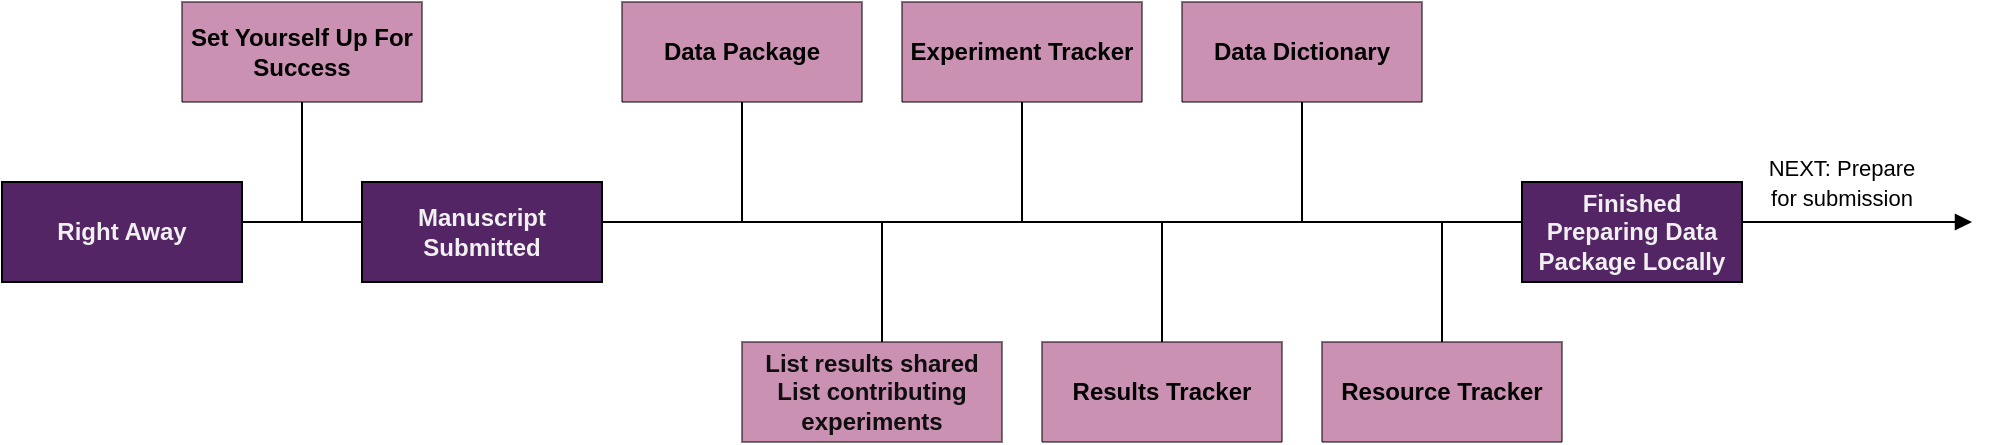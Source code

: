 <mxfile>
    <diagram id="kfqbYSQvsbw34wrSjgwR" name="Page-1">
        <mxGraphModel dx="1185" dy="787" grid="1" gridSize="10" guides="1" tooltips="1" connect="1" arrows="1" fold="1" page="1" pageScale="1" pageWidth="850" pageHeight="1100" math="0" shadow="0">
            <root>
                <mxCell id="0"/>
                <mxCell id="1" parent="0"/>
                <UserObject label="&lt;font style=&quot;font-size: 11px;&quot;&gt;NEXT: Prepare for submission&lt;/font&gt;" link="../../../submit/#placeholder" id="69">
                    <mxCell style="rounded=0;whiteSpace=wrap;html=1;strokeColor=none;" vertex="1" parent="1">
                        <mxGeometry x="880" y="360" width="80" height="40" as="geometry"/>
                    </mxCell>
                </UserObject>
                <mxCell id="2" value="" style="endArrow=block;html=1;rounded=0;endFill=1;" parent="1" edge="1">
                    <mxGeometry width="50" height="50" relative="1" as="geometry">
                        <mxPoint x="10" y="400" as="sourcePoint"/>
                        <mxPoint x="985" y="400" as="targetPoint"/>
                    </mxGeometry>
                </mxCell>
                <UserObject label="Manuscript &lt;br&gt;Submitted" link="#what-to-do-when-your-manuscript-is-finalized" id="4">
                    <mxCell style="rounded=0;whiteSpace=wrap;html=1;fillColor=#532565;fontColor=#F0F0F0;fontStyle=1;glass=0;shadow=0;" parent="1" vertex="1">
                        <mxGeometry x="180" y="380" width="120" height="50" as="geometry"/>
                    </mxCell>
                </UserObject>
                <mxCell id="5" value="Finished Preparing Data Package Locally" style="rounded=0;whiteSpace=wrap;html=1;fillColor=#532565;fontColor=#F0F0F0;fontStyle=1;glass=0;" parent="1" vertex="1">
                    <mxGeometry x="760" y="380" width="110" height="50" as="geometry"/>
                </mxCell>
                <UserObject label="List results shared&lt;br&gt;List contributing experiments" link="#make-a-list-of-results-shared-and-contributing-experiments" id="10">
                    <mxCell style="rounded=0;whiteSpace=wrap;html=1;fillColor=#982568;fontColor=#0F0F0F;fontStyle=1;opacity=50;" parent="1" vertex="1">
                        <mxGeometry x="370" y="460" width="130" height="50" as="geometry"/>
                    </mxCell>
                </UserObject>
                <mxCell id="24" value="" style="endArrow=none;html=1;fontColor=#0F0F0F;rounded=0;" parent="1" edge="1">
                    <mxGeometry width="50" height="50" relative="1" as="geometry">
                        <mxPoint x="370" y="400" as="sourcePoint"/>
                        <mxPoint x="370" y="340" as="targetPoint"/>
                    </mxGeometry>
                </mxCell>
                <mxCell id="25" value="" style="endArrow=none;html=1;fontColor=#0F0F0F;rounded=0;" parent="1" edge="1">
                    <mxGeometry width="50" height="50" relative="1" as="geometry">
                        <mxPoint x="510" y="400" as="sourcePoint"/>
                        <mxPoint x="510" y="340" as="targetPoint"/>
                    </mxGeometry>
                </mxCell>
                <mxCell id="26" value="" style="endArrow=none;html=1;fontColor=#0F0F0F;rounded=0;" parent="1" edge="1">
                    <mxGeometry width="50" height="50" relative="1" as="geometry">
                        <mxPoint x="650" y="400" as="sourcePoint"/>
                        <mxPoint x="650" y="340" as="targetPoint"/>
                    </mxGeometry>
                </mxCell>
                <mxCell id="28" value="" style="endArrow=none;html=1;fontColor=#0F0F0F;rounded=0;" parent="1" edge="1">
                    <mxGeometry width="50" height="50" relative="1" as="geometry">
                        <mxPoint x="440" y="400" as="sourcePoint"/>
                        <mxPoint x="440" y="460" as="targetPoint"/>
                    </mxGeometry>
                </mxCell>
                <mxCell id="31" value="" style="endArrow=none;html=1;fontColor=#0F0F0F;rounded=0;" parent="1" edge="1">
                    <mxGeometry width="50" height="50" relative="1" as="geometry">
                        <mxPoint x="580" y="400" as="sourcePoint"/>
                        <mxPoint x="580" y="460" as="targetPoint"/>
                    </mxGeometry>
                </mxCell>
                <mxCell id="34" value="" style="endArrow=none;html=1;fontColor=#0F0F0F;rounded=0;" parent="1" edge="1">
                    <mxGeometry width="50" height="50" relative="1" as="geometry">
                        <mxPoint x="720" y="400" as="sourcePoint"/>
                        <mxPoint x="720" y="460" as="targetPoint"/>
                    </mxGeometry>
                </mxCell>
                <UserObject label="&lt;b&gt;Experiment Tracker&lt;/b&gt;" link="#start-your-experiment-tracker" id="41">
                    <mxCell style="swimlane;fontStyle=0;childLayout=stackLayout;horizontal=1;startSize=50;horizontalStack=0;resizeParent=1;resizeParentMax=0;resizeLast=0;collapsible=1;marginBottom=0;whiteSpace=wrap;html=1;rounded=0;shadow=0;glass=0;fillColor=#982568;gradientColor=none;gradientDirection=radial;opacity=50;" parent="1" vertex="1" collapsed="1">
                        <mxGeometry x="450" y="290" width="120" height="50" as="geometry">
                            <mxRectangle x="450" y="290" width="120" height="110" as="alternateBounds"/>
                        </mxGeometry>
                    </mxCell>
                </UserObject>
                <mxCell id="42" value="Document contributing experiments" style="text;strokeColor=default;fillColor=#FFFFFF;align=center;verticalAlign=middle;spacingLeft=4;spacingRight=4;overflow=hidden;points=[[0,0.5],[1,0.5]];portConstraint=eastwest;rotatable=0;whiteSpace=wrap;html=1;rounded=0;shadow=0;glass=0;" parent="41" vertex="1">
                    <mxGeometry y="50" width="120" height="60" as="geometry"/>
                </mxCell>
                <UserObject label="&lt;b&gt;Data Package&lt;/b&gt;" link="#initialize-your-data-package" id="45">
                    <mxCell style="swimlane;fontStyle=0;childLayout=stackLayout;horizontal=1;startSize=50;horizontalStack=0;resizeParent=1;resizeParentMax=0;resizeLast=0;collapsible=1;marginBottom=0;whiteSpace=wrap;html=1;rounded=0;shadow=0;glass=0;fillColor=#982568;gradientColor=none;gradientDirection=radial;opacity=50;movable=1;resizable=1;rotatable=1;deletable=1;editable=1;connectable=1;noLabel=0;expand=1;" parent="1" vertex="1" collapsed="1">
                        <mxGeometry x="310" y="290" width="120" height="50" as="geometry">
                            <mxRectangle x="310" y="290" width="120" height="110" as="alternateBounds"/>
                        </mxGeometry>
                    </mxCell>
                </UserObject>
                <mxCell id="46" value="Initialize data package" style="text;strokeColor=default;fillColor=#FFFFFF;align=center;verticalAlign=middle;spacingLeft=4;spacingRight=4;overflow=hidden;points=[[0,0.5],[1,0.5]];portConstraint=eastwest;rotatable=0;whiteSpace=wrap;html=1;rounded=0;shadow=0;glass=0;" parent="45" vertex="1">
                    <mxGeometry y="50" width="120" height="60" as="geometry"/>
                </mxCell>
                <UserObject label="&lt;b&gt;Results Tracker&lt;/b&gt;" link="#start-your-results-trackers-one-per-manuscript-or-report" id="48">
                    <mxCell style="swimlane;fontStyle=0;childLayout=stackLayout;horizontal=1;startSize=50;horizontalStack=0;resizeParent=1;resizeParentMax=0;resizeLast=0;collapsible=1;marginBottom=0;whiteSpace=wrap;html=1;rounded=0;shadow=0;glass=0;fillColor=#982568;gradientColor=none;gradientDirection=radial;opacity=50;" parent="1" vertex="1" collapsed="1">
                        <mxGeometry x="520" y="460" width="120" height="50" as="geometry">
                            <mxRectangle x="520" y="460" width="120" height="140" as="alternateBounds"/>
                        </mxGeometry>
                    </mxCell>
                </UserObject>
                <mxCell id="49" value="For each shared result, document the files the result depends upon (e.g., processed data, code, etc.)" style="text;strokeColor=default;fillColor=#FFFFFF;align=left;verticalAlign=middle;spacingLeft=4;spacingRight=4;overflow=hidden;points=[[0,0.5],[1,0.5]];portConstraint=eastwest;rotatable=0;whiteSpace=wrap;html=1;rounded=0;shadow=0;glass=0;" parent="48" vertex="1">
                    <mxGeometry y="50" width="120" height="90" as="geometry"/>
                </mxCell>
                <UserObject label="&lt;b&gt;Resource Tracker&lt;/b&gt;" link="#start-your-resource-tracker" id="50">
                    <mxCell style="swimlane;fontStyle=0;childLayout=stackLayout;horizontal=1;startSize=50;horizontalStack=0;resizeParent=1;resizeParentMax=0;resizeLast=0;collapsible=1;marginBottom=0;whiteSpace=wrap;html=1;rounded=0;shadow=0;glass=0;fillColor=#982568;gradientColor=none;gradientDirection=radial;opacity=50;swimlaneLine=1;" parent="1" vertex="1" collapsed="1">
                        <mxGeometry x="660" y="460" width="120" height="50" as="geometry">
                            <mxRectangle x="660" y="460" width="190" height="340" as="alternateBounds"/>
                        </mxGeometry>
                    </mxCell>
                </UserObject>
                <mxCell id="51" value="&lt;b&gt;Step 1&lt;/b&gt;: Add your manuscript and results tracker, documenting their location and association (e.g., your manuscript depends on your results tracker." style="text;strokeColor=default;fillColor=#FFFFFF;align=left;verticalAlign=middle;spacingLeft=4;spacingRight=4;overflow=hidden;points=[[0,0.5],[1,0.5]];portConstraint=eastwest;rotatable=0;whiteSpace=wrap;html=1;rounded=0;shadow=0;glass=0;" parent="50" vertex="1">
                    <mxGeometry y="50" width="190" height="90" as="geometry"/>
                </mxCell>
                <mxCell id="53" value="&lt;b&gt;Step 2&lt;/b&gt;: For each file that a shared result depends upon, document any dependencies (e.g., data dictionary, raw data, code, protocol, etc.)" style="text;strokeColor=default;fillColor=#FFFFFF;align=left;verticalAlign=middle;spacingLeft=4;spacingRight=4;overflow=hidden;points=[[0,0.5],[1,0.5]];portConstraint=eastwest;rotatable=0;whiteSpace=wrap;html=1;rounded=0;shadow=0;glass=0;" parent="50" vertex="1">
                    <mxGeometry y="140" width="190" height="90" as="geometry"/>
                </mxCell>
                <mxCell id="52" value="&lt;b&gt;Step 3&lt;/b&gt;: For each file documented as a resource:&lt;br&gt;1) Create a data dictionary if tabular data&lt;br&gt;2) Document any dependencies&lt;br&gt;Continue until there are no more dependencies to document." style="text;strokeColor=default;fillColor=#FFFFFF;align=left;verticalAlign=middle;spacingLeft=4;spacingRight=4;overflow=hidden;points=[[0,0.5],[1,0.5]];portConstraint=eastwest;rotatable=0;whiteSpace=wrap;html=1;rounded=0;shadow=0;glass=0;" parent="50" vertex="1">
                    <mxGeometry y="230" width="190" height="110" as="geometry"/>
                </mxCell>
                <UserObject label="&lt;b&gt;Data Dictionary&lt;/b&gt;" link="#create-your-data-dictionaries" id="54">
                    <mxCell style="swimlane;fontStyle=0;childLayout=stackLayout;horizontal=1;startSize=50;horizontalStack=0;resizeParent=1;resizeParentMax=0;resizeLast=0;collapsible=1;marginBottom=0;whiteSpace=wrap;html=1;rounded=0;shadow=0;glass=0;fillColor=#982568;gradientColor=none;gradientDirection=radial;opacity=50;arcSize=15;swimlaneFillColor=none;" parent="1" vertex="1" collapsed="1">
                        <mxGeometry x="590" y="290" width="120" height="50" as="geometry">
                            <mxRectangle x="590" y="290" width="120" height="130" as="alternateBounds"/>
                        </mxGeometry>
                    </mxCell>
                </UserObject>
                <mxCell id="55" value="If any shared result depends upon a tabular data file, document the variables in that file." style="text;strokeColor=default;fillColor=#FFFFFF;align=left;verticalAlign=middle;spacingLeft=4;spacingRight=4;overflow=hidden;points=[[0,0.5],[1,0.5]];portConstraint=eastwest;rotatable=0;whiteSpace=wrap;html=1;rounded=0;shadow=0;glass=0;" parent="54" vertex="1">
                    <mxGeometry y="50" width="120" height="80" as="geometry"/>
                </mxCell>
                <mxCell id="58" value="" style="endArrow=none;html=1;fontColor=#0F0F0F;rounded=0;" parent="1" edge="1">
                    <mxGeometry width="50" height="50" relative="1" as="geometry">
                        <mxPoint x="150" y="340" as="sourcePoint"/>
                        <mxPoint x="150" y="400" as="targetPoint"/>
                    </mxGeometry>
                </mxCell>
                <UserObject label="Right Away" link="#what-to-do-when-your-manuscript-is-finalized" id="68">
                    <mxCell style="rounded=0;whiteSpace=wrap;html=1;fillColor=#532565;fontColor=#F0F0F0;fontStyle=1;glass=0;shadow=0;" parent="1" vertex="1">
                        <mxGeometry y="380" width="120" height="50" as="geometry"/>
                    </mxCell>
                </UserObject>
                <UserObject label="&lt;b&gt;Set Yourself Up For Success&lt;/b&gt;" link="#what-to-do-right-away" id="56">
                    <mxCell style="swimlane;fontStyle=0;childLayout=stackLayout;horizontal=1;startSize=50;horizontalStack=0;resizeParent=1;resizeParentMax=0;resizeLast=0;collapsible=1;marginBottom=0;whiteSpace=wrap;html=1;rounded=0;shadow=0;glass=0;fillColor=#982568;gradientColor=none;gradientDirection=radial;opacity=50;" parent="1" vertex="1" collapsed="1">
                        <mxGeometry x="90" y="290" width="120" height="50" as="geometry">
                            <mxRectangle x="90" y="290" width="120" height="150" as="alternateBounds"/>
                        </mxGeometry>
                    </mxCell>
                </UserObject>
                <mxCell id="57" value="&lt;span style=&quot;&quot;&gt;1. Make sure all files are accessible&lt;/span&gt;" style="text;strokeColor=default;fillColor=#FFFFFF;align=left;verticalAlign=middle;spacingLeft=4;spacingRight=4;overflow=hidden;points=[[0,0.5],[1,0.5]];portConstraint=eastwest;rotatable=0;whiteSpace=wrap;html=1;rounded=0;shadow=0;glass=0;" parent="56" vertex="1">
                    <mxGeometry y="50" width="120" height="40" as="geometry"/>
                </mxCell>
                <mxCell id="67" value="&lt;span style=&quot;&quot;&gt;2. Finalize existing resource file names/ paths&lt;/span&gt;" style="text;strokeColor=default;fillColor=#FFFFFF;align=left;verticalAlign=middle;spacingLeft=4;spacingRight=4;overflow=hidden;points=[[0,0.5],[1,0.5]];portConstraint=eastwest;rotatable=0;whiteSpace=wrap;html=1;rounded=0;shadow=0;glass=0;" parent="56" vertex="1">
                    <mxGeometry y="90" width="120" height="60" as="geometry"/>
                </mxCell>
            </root>
        </mxGraphModel>
    </diagram>
</mxfile>